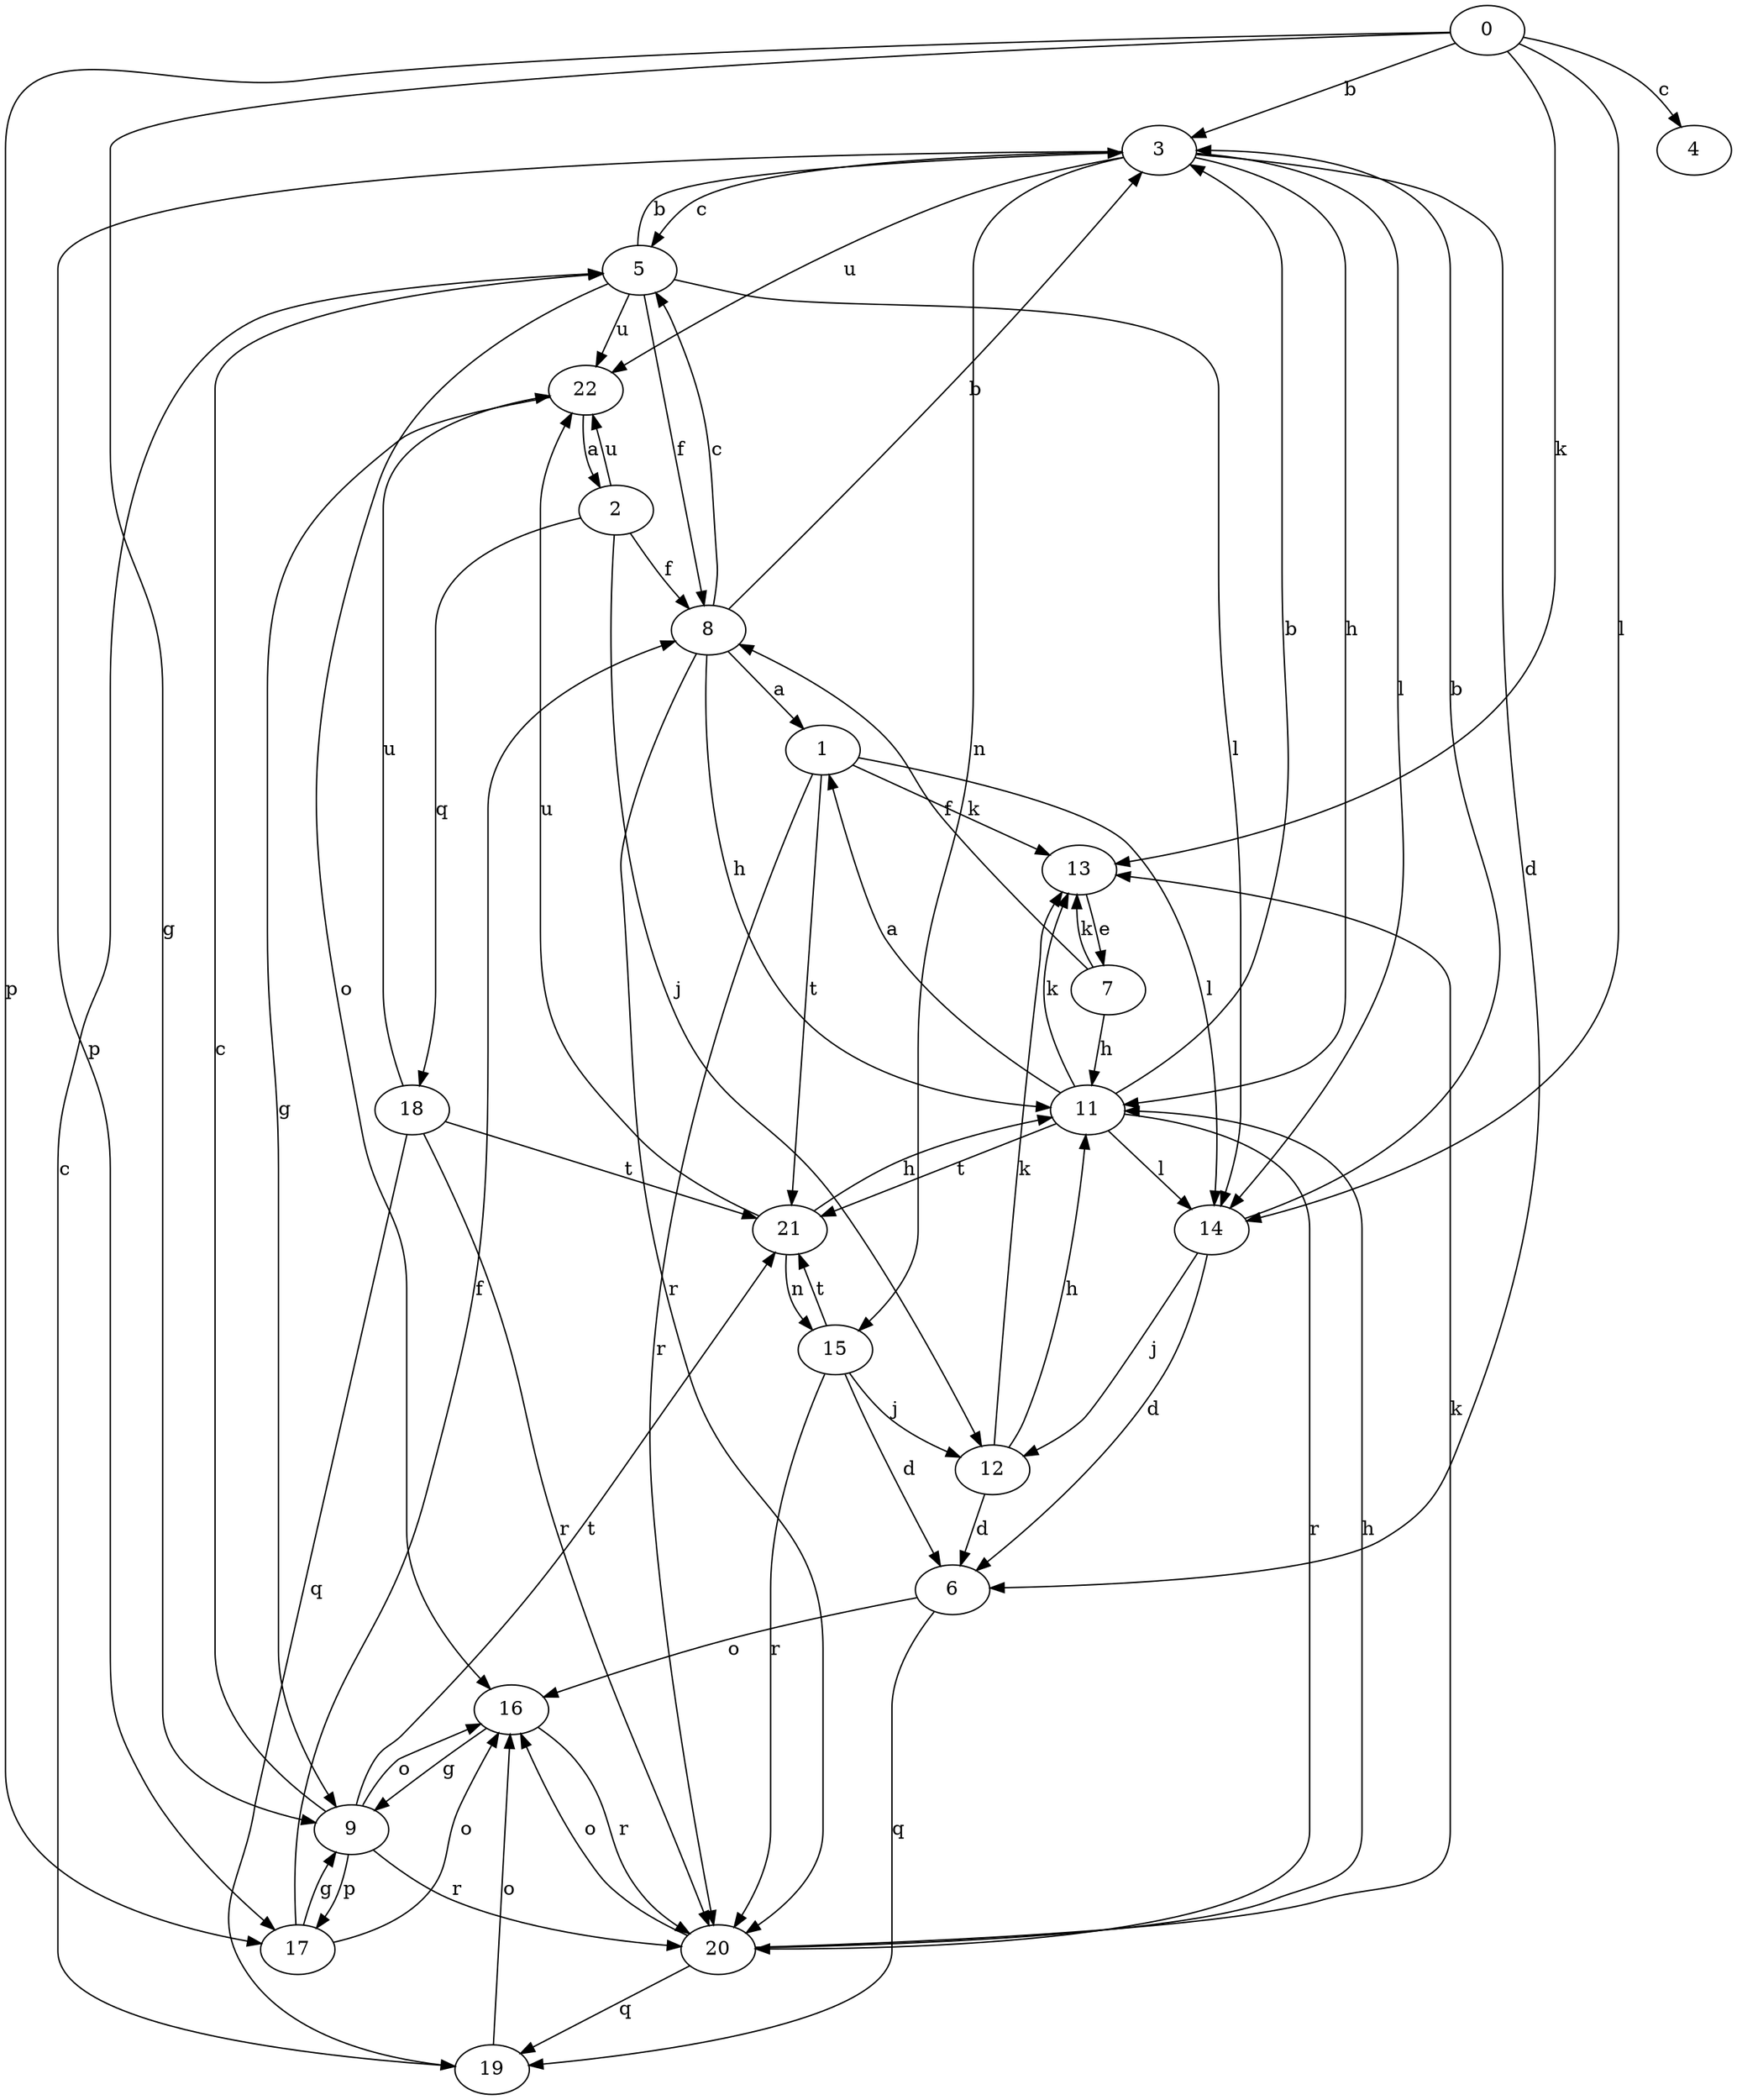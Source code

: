 strict digraph  {
0;
1;
2;
3;
4;
5;
6;
7;
8;
9;
11;
12;
13;
14;
15;
16;
17;
18;
19;
20;
21;
22;
0 -> 3  [label=b];
0 -> 4  [label=c];
0 -> 9  [label=g];
0 -> 13  [label=k];
0 -> 14  [label=l];
0 -> 17  [label=p];
1 -> 13  [label=k];
1 -> 14  [label=l];
1 -> 20  [label=r];
1 -> 21  [label=t];
2 -> 8  [label=f];
2 -> 12  [label=j];
2 -> 18  [label=q];
2 -> 22  [label=u];
3 -> 5  [label=c];
3 -> 6  [label=d];
3 -> 11  [label=h];
3 -> 14  [label=l];
3 -> 15  [label=n];
3 -> 17  [label=p];
3 -> 22  [label=u];
5 -> 3  [label=b];
5 -> 8  [label=f];
5 -> 14  [label=l];
5 -> 16  [label=o];
5 -> 22  [label=u];
6 -> 16  [label=o];
6 -> 19  [label=q];
7 -> 8  [label=f];
7 -> 11  [label=h];
7 -> 13  [label=k];
8 -> 1  [label=a];
8 -> 3  [label=b];
8 -> 5  [label=c];
8 -> 11  [label=h];
8 -> 20  [label=r];
9 -> 5  [label=c];
9 -> 16  [label=o];
9 -> 17  [label=p];
9 -> 20  [label=r];
9 -> 21  [label=t];
11 -> 1  [label=a];
11 -> 3  [label=b];
11 -> 13  [label=k];
11 -> 14  [label=l];
11 -> 20  [label=r];
11 -> 21  [label=t];
12 -> 6  [label=d];
12 -> 11  [label=h];
12 -> 13  [label=k];
13 -> 7  [label=e];
14 -> 3  [label=b];
14 -> 6  [label=d];
14 -> 12  [label=j];
15 -> 6  [label=d];
15 -> 12  [label=j];
15 -> 20  [label=r];
15 -> 21  [label=t];
16 -> 9  [label=g];
16 -> 20  [label=r];
17 -> 8  [label=f];
17 -> 9  [label=g];
17 -> 16  [label=o];
18 -> 19  [label=q];
18 -> 20  [label=r];
18 -> 21  [label=t];
18 -> 22  [label=u];
19 -> 5  [label=c];
19 -> 16  [label=o];
20 -> 11  [label=h];
20 -> 13  [label=k];
20 -> 16  [label=o];
20 -> 19  [label=q];
21 -> 11  [label=h];
21 -> 15  [label=n];
21 -> 22  [label=u];
22 -> 2  [label=a];
22 -> 9  [label=g];
}

